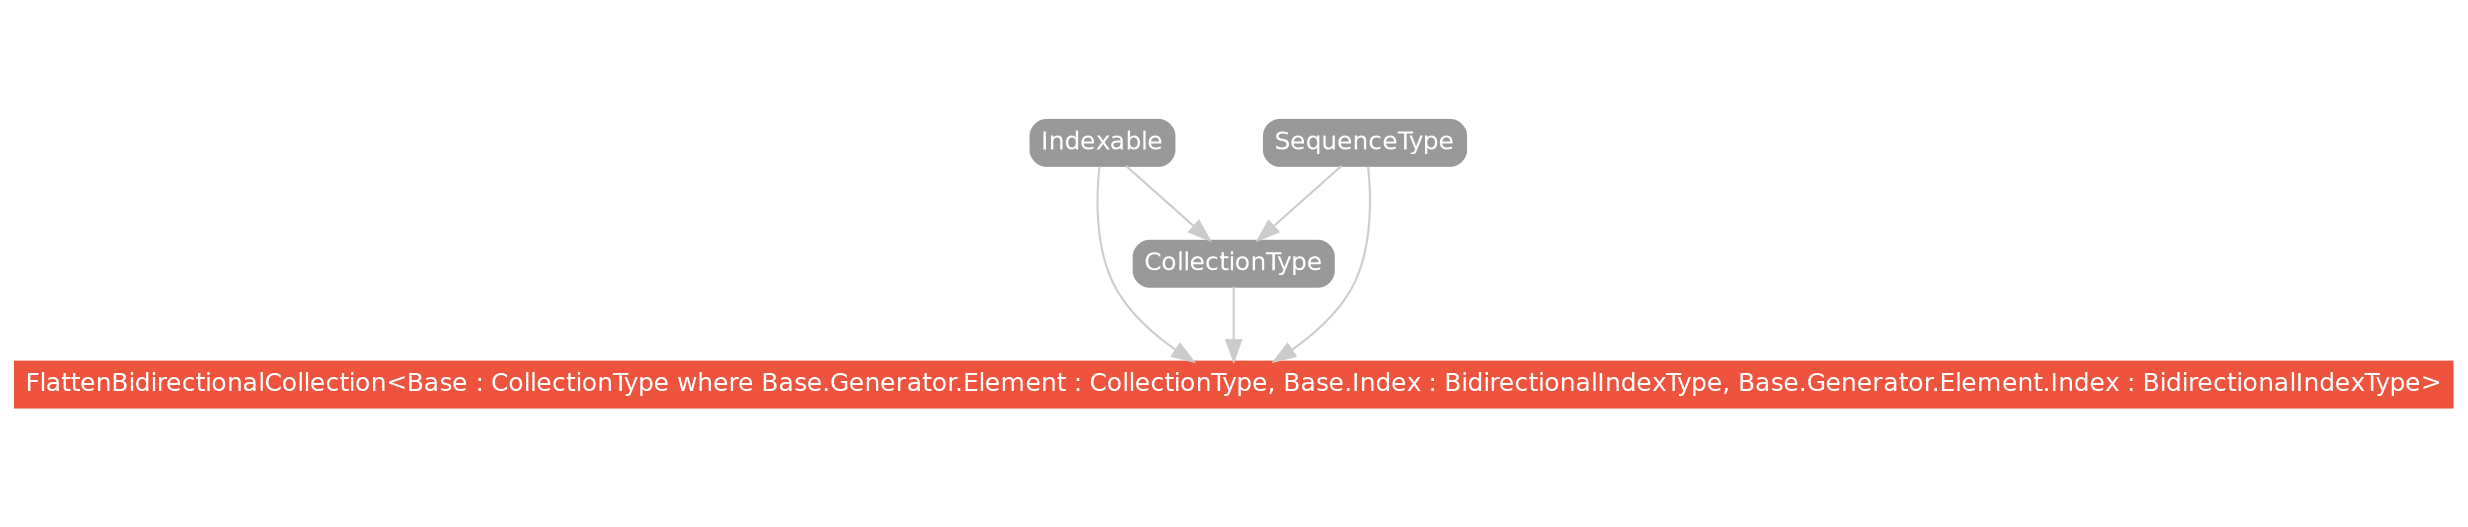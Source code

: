 strict digraph "FlattenBidirectionalCollection<Base : CollectionType where Base.Generator.Element : CollectionType, Base.Index : BidirectionalIndexType, Base.Generator.Element.Index : BidirectionalIndexType> - Type Hierarchy - SwiftDoc.org" {
    pad="0.1,0.8"
    node [shape=box, style="filled,rounded", color="#999999", fillcolor="#999999", fontcolor=white, fontname=Helvetica, fontnames="Helvetica,sansserif", fontsize=12, margin="0.07,0.05", height="0.3"]
    edge [color="#cccccc"]
    "CollectionType" [URL="/protocol/CollectionType/"]
    "FlattenBidirectionalCollection<Base : CollectionType where Base.Generator.Element : CollectionType, Base.Index : BidirectionalIndexType, Base.Generator.Element.Index : BidirectionalIndexType>" [URL="/type/FlattenBidirectionalCollection/", style="filled", fillcolor="#ee543d", color="#ee543d"]
    "Indexable" [URL="/protocol/Indexable/"]
    "SequenceType" [URL="/protocol/SequenceType/"]    "CollectionType" -> "FlattenBidirectionalCollection<Base : CollectionType where Base.Generator.Element : CollectionType, Base.Index : BidirectionalIndexType, Base.Generator.Element.Index : BidirectionalIndexType>"
    "Indexable" -> "FlattenBidirectionalCollection<Base : CollectionType where Base.Generator.Element : CollectionType, Base.Index : BidirectionalIndexType, Base.Generator.Element.Index : BidirectionalIndexType>"
    "SequenceType" -> "FlattenBidirectionalCollection<Base : CollectionType where Base.Generator.Element : CollectionType, Base.Index : BidirectionalIndexType, Base.Generator.Element.Index : BidirectionalIndexType>"
    "Indexable" -> "CollectionType"
    "SequenceType" -> "CollectionType"
    subgraph Types {
        rank = max; "FlattenBidirectionalCollection<Base : CollectionType where Base.Generator.Element : CollectionType, Base.Index : BidirectionalIndexType, Base.Generator.Element.Index : BidirectionalIndexType>";
    }
}